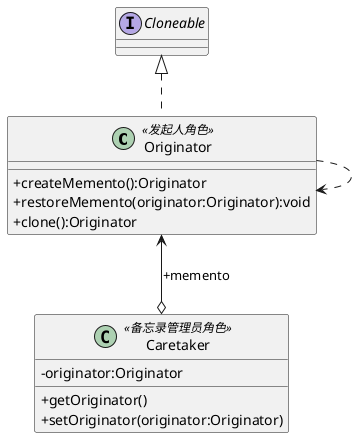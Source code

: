 @startuml
skinparam classAttributeIconSize 0
class Originator <<发起人角色>> {
    +createMemento():Originator
    +restoreMemento(originator:Originator):void
    +clone():Originator

}
class Caretaker <<备忘录管理员角色>> {
    -originator:Originator
    +getOriginator()
    +setOriginator(originator:Originator)
}
interface Cloneable

Cloneable <|.. Originator
Originator .> Originator
Originator <--o Caretaker:+memento
@enduml